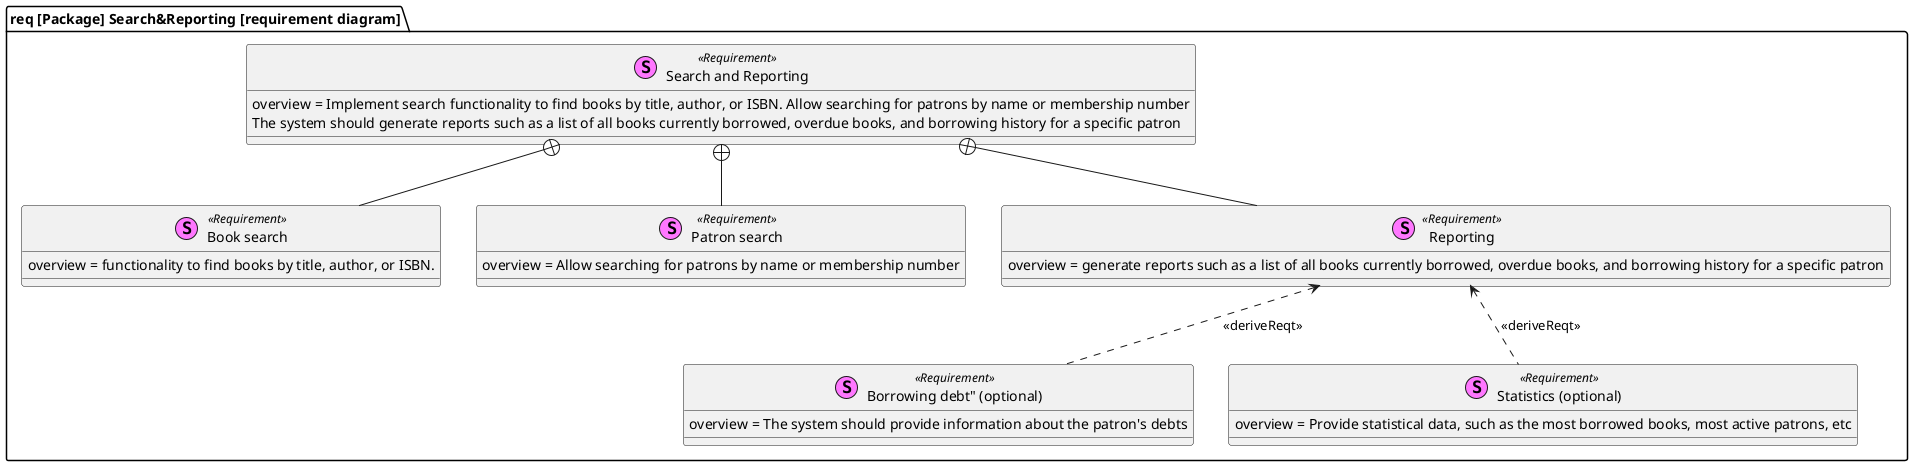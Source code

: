 @startuml
package "req [Package] Search&Reporting [requirement diagram]" {
    stereotype "Book search" as book_search <<Requirement>> {
    overview = functionality to find books by title, author, or ISBN.
    }

    stereotype "Patron search" as patron_search <<Requirement>> {
    overview = Allow searching for patrons by name or membership number
    }

    stereotype "Borrowing debt" (optional)" as borrowing_debt <<Requirement>> {
    overview = The system should provide information about the patron's debts
    }

    stereotype "Statistics (optional)" as statistics <<Requirement>> {
    overview = Provide statistical data, such as the most borrowed books, most active patrons, etc
    }

    stereotype "Reporting" as reporting <<Requirement>> {
    overview = generate reports such as a list of all books currently borrowed, overdue books, and borrowing history for a specific patron
    }
    reporting <.. borrowing_debt: <<deriveReqt>>
    reporting <.. statistics: <<deriveReqt>>

    stereotype "Search and Reporting" as  search_reporting <<Requirement>> {
    overview = Implement search functionality to find books by title, author, or ISBN. Allow searching for patrons by name or membership number
    The system should generate reports such as a list of all books currently borrowed, overdue books, and borrowing history for a specific patron
    }
    search_reporting +-- book_search
    search_reporting +-- patron_search
    search_reporting +-- reporting
}
@enduml
